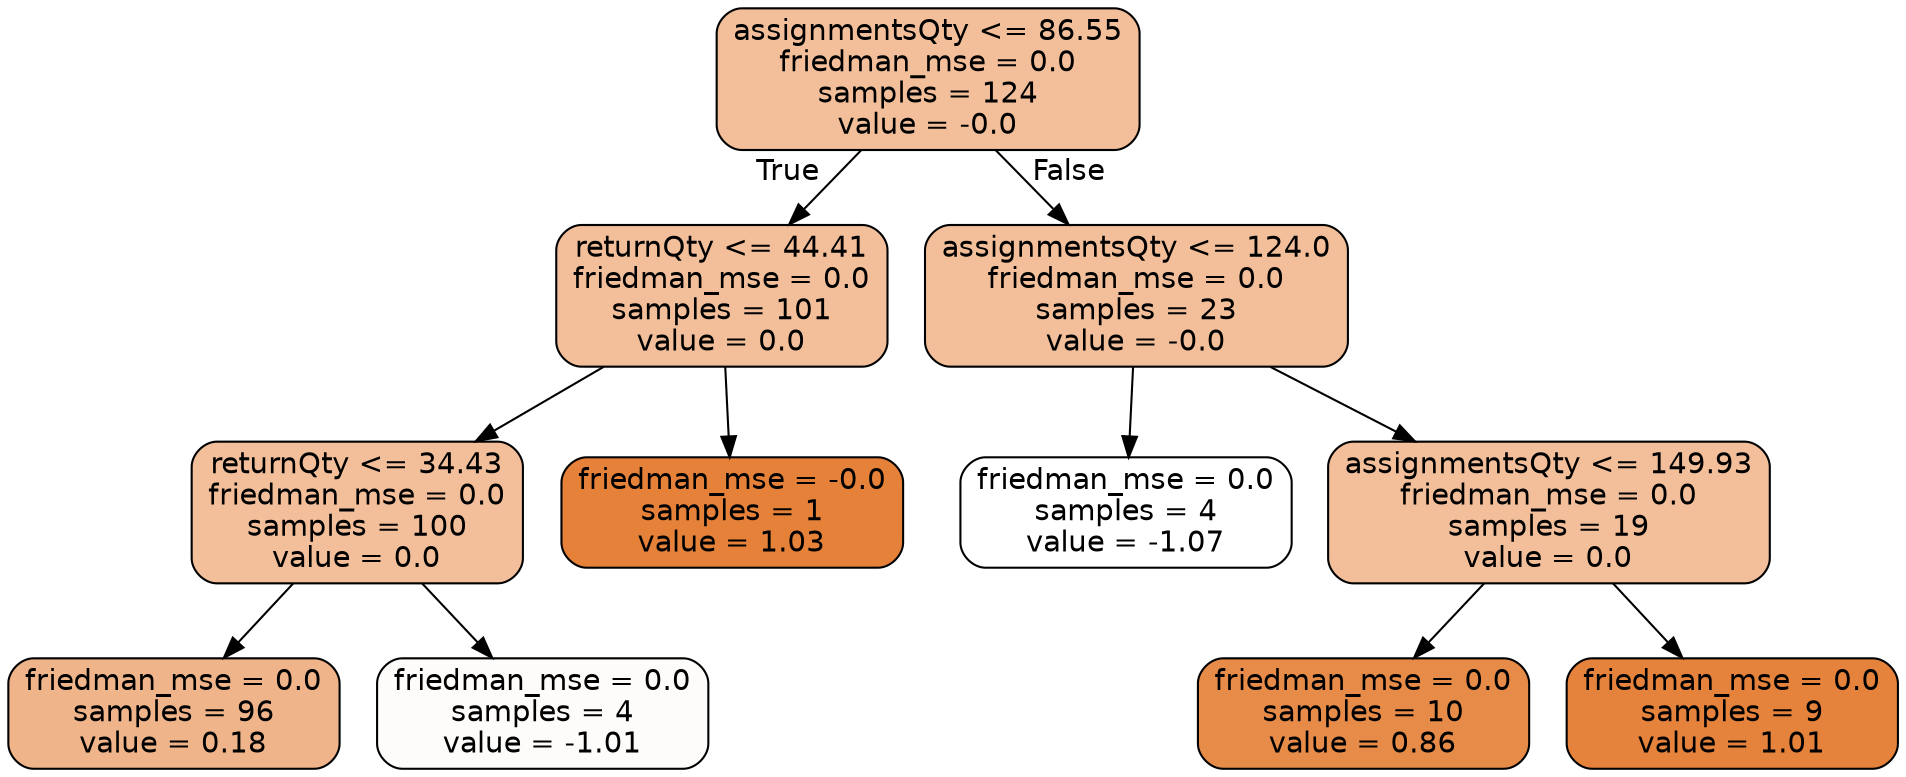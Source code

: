 digraph Tree {
node [shape=box, style="filled, rounded", color="black", fontname="helvetica"] ;
edge [fontname="helvetica"] ;
0 [label="assignmentsQty <= 86.55\nfriedman_mse = 0.0\nsamples = 124\nvalue = -0.0", fillcolor="#f2bf9a"] ;
1 [label="returnQty <= 44.41\nfriedman_mse = 0.0\nsamples = 101\nvalue = 0.0", fillcolor="#f2bf9a"] ;
0 -> 1 [labeldistance=2.5, labelangle=45, headlabel="True"] ;
5 [label="returnQty <= 34.43\nfriedman_mse = 0.0\nsamples = 100\nvalue = 0.0", fillcolor="#f2bf9a"] ;
1 -> 5 ;
7 [label="friedman_mse = 0.0\nsamples = 96\nvalue = 0.18", fillcolor="#efb489"] ;
5 -> 7 ;
8 [label="friedman_mse = 0.0\nsamples = 4\nvalue = -1.01", fillcolor="#fefcfa"] ;
5 -> 8 ;
6 [label="friedman_mse = -0.0\nsamples = 1\nvalue = 1.03", fillcolor="#e58139"] ;
1 -> 6 ;
2 [label="assignmentsQty <= 124.0\nfriedman_mse = 0.0\nsamples = 23\nvalue = -0.0", fillcolor="#f2bf9a"] ;
0 -> 2 [labeldistance=2.5, labelangle=-45, headlabel="False"] ;
3 [label="friedman_mse = 0.0\nsamples = 4\nvalue = -1.07", fillcolor="#ffffff"] ;
2 -> 3 ;
4 [label="assignmentsQty <= 149.93\nfriedman_mse = 0.0\nsamples = 19\nvalue = 0.0", fillcolor="#f2bf9a"] ;
2 -> 4 ;
9 [label="friedman_mse = 0.0\nsamples = 10\nvalue = 0.86", fillcolor="#e78b49"] ;
4 -> 9 ;
10 [label="friedman_mse = 0.0\nsamples = 9\nvalue = 1.01", fillcolor="#e5823b"] ;
4 -> 10 ;
}
